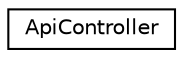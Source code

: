 digraph G
{
  edge [fontname="Helvetica",fontsize="10",labelfontname="Helvetica",labelfontsize="10"];
  node [fontname="Helvetica",fontsize="10",shape=record];
  rankdir=LR;
  Node1 [label="ApiController",height=0.2,width=0.4,color="black", fillcolor="white", style="filled",URL="$class_api_controller.html"];
}
